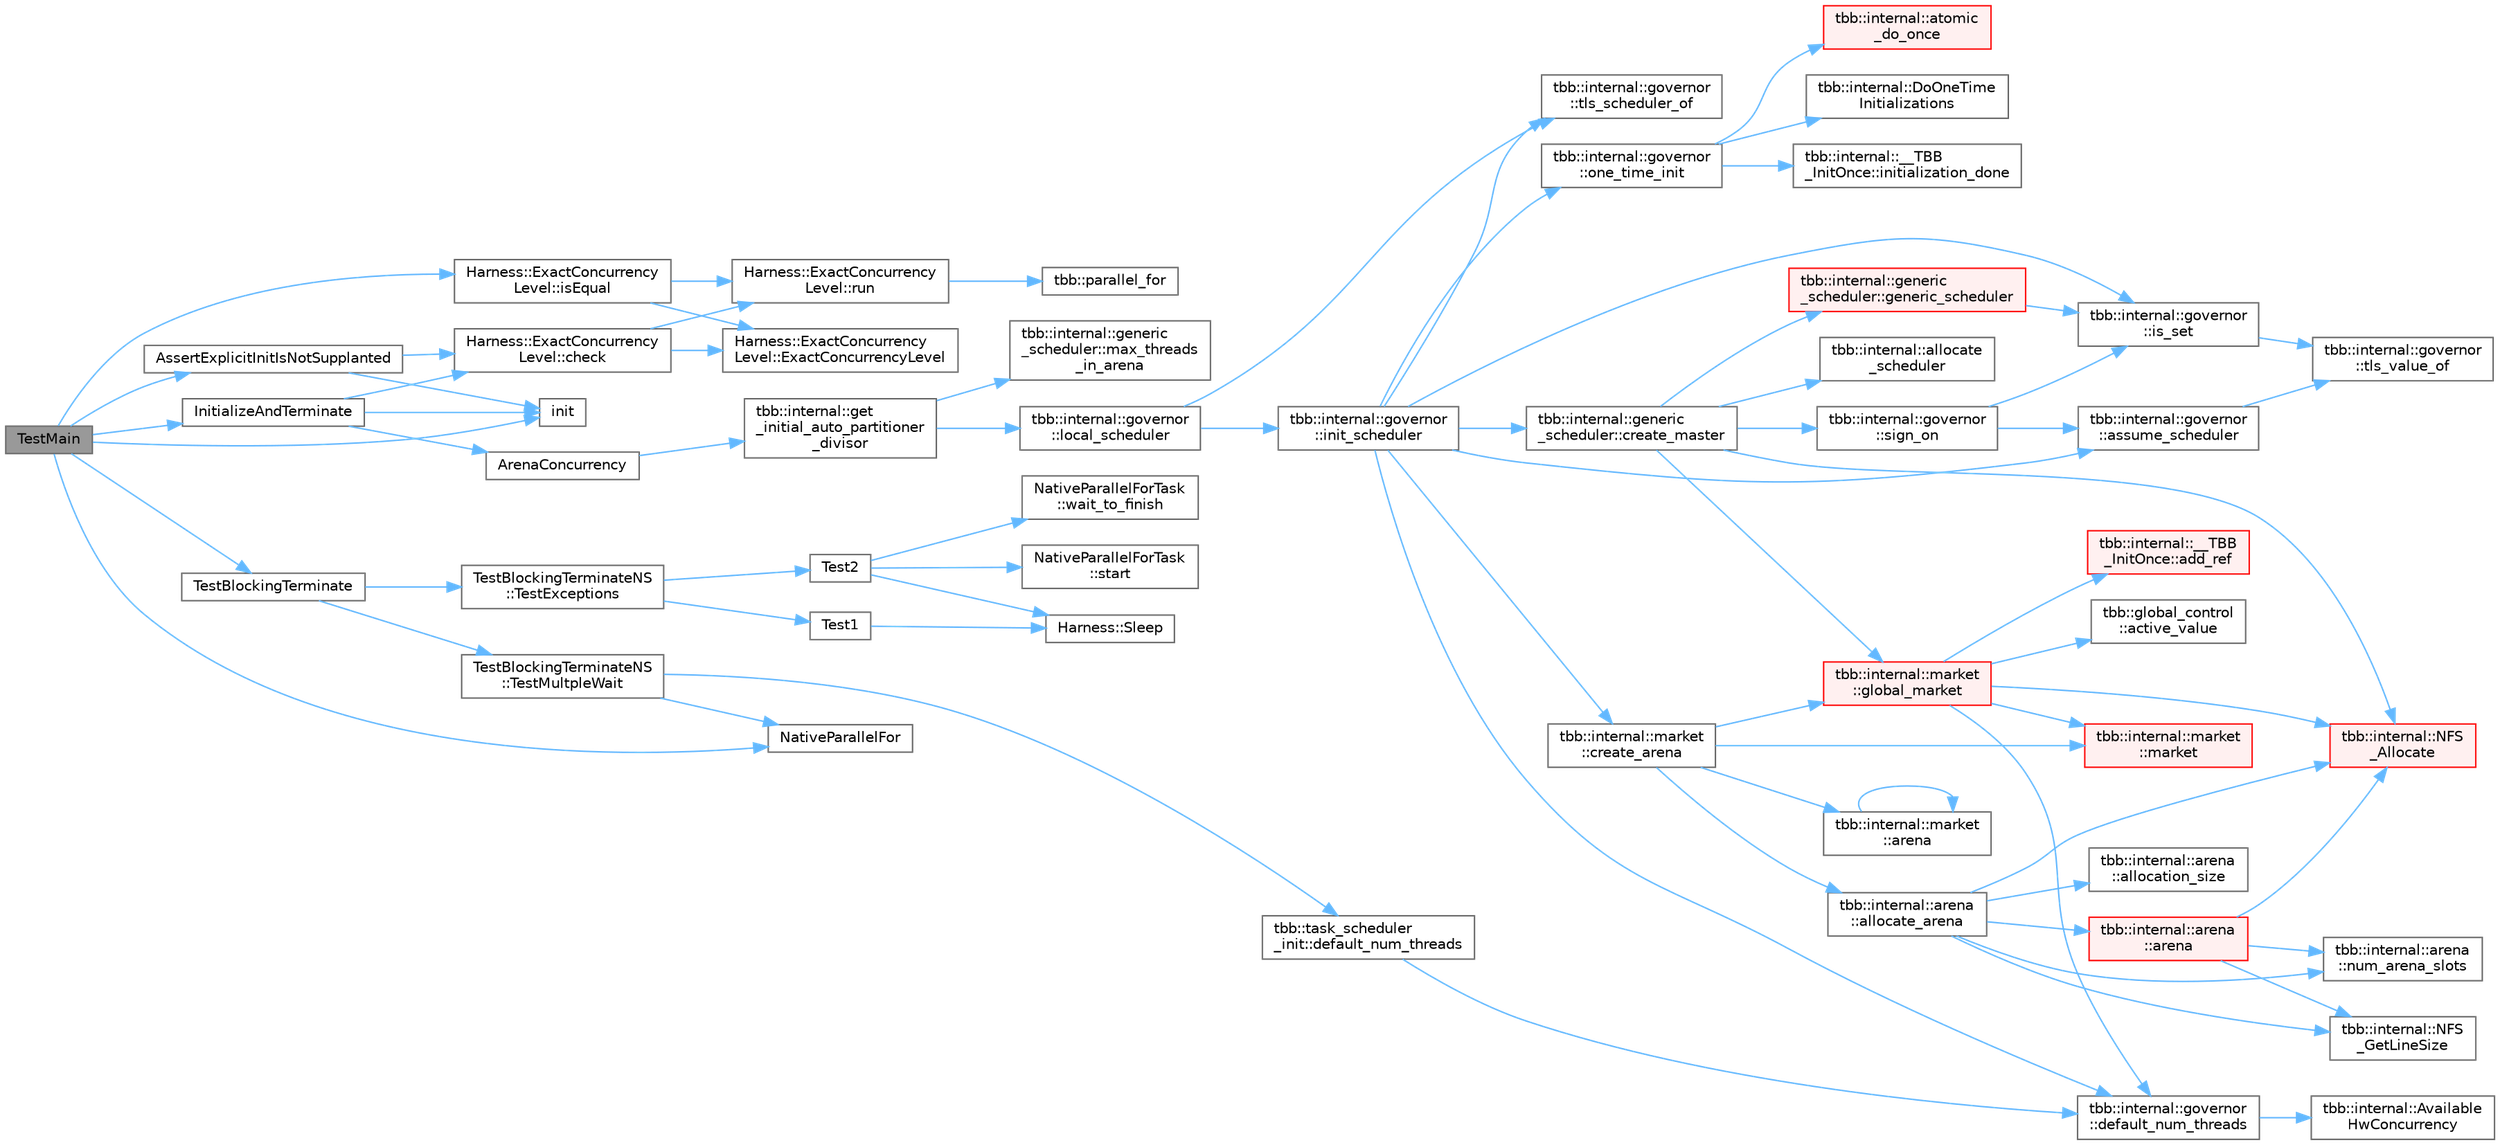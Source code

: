 digraph "TestMain"
{
 // LATEX_PDF_SIZE
  bgcolor="transparent";
  edge [fontname=Helvetica,fontsize=10,labelfontname=Helvetica,labelfontsize=10];
  node [fontname=Helvetica,fontsize=10,shape=box,height=0.2,width=0.4];
  rankdir="LR";
  Node1 [id="Node000001",label="TestMain",height=0.2,width=0.4,color="gray40", fillcolor="grey60", style="filled", fontcolor="black",tooltip="Entry point to a TBB unit test application"];
  Node1 -> Node2 [id="edge72_Node000001_Node000002",color="steelblue1",style="solid",tooltip=" "];
  Node2 [id="Node000002",label="AssertExplicitInitIsNotSupplanted",height=0.2,width=0.4,color="grey40", fillcolor="white", style="filled",URL="$test__task__scheduler__init_8cpp.html#af56de5039831e1f5b14de45bf3adb486",tooltip=" "];
  Node2 -> Node3 [id="edge73_Node000002_Node000003",color="steelblue1",style="solid",tooltip=" "];
  Node3 [id="Node000003",label="Harness::ExactConcurrency\lLevel::check",height=0.2,width=0.4,color="grey40", fillcolor="white", style="filled",URL="$struct_harness_1_1_exact_concurrency_level.html#a3dfe426d066a1d935718f9e2ec382196",tooltip=" "];
  Node3 -> Node4 [id="edge74_Node000003_Node000004",color="steelblue1",style="solid",tooltip=" "];
  Node4 [id="Node000004",label="Harness::ExactConcurrency\lLevel::ExactConcurrencyLevel",height=0.2,width=0.4,color="grey40", fillcolor="white", style="filled",URL="$struct_harness_1_1_exact_concurrency_level.html#a45c6759f54bb48d6eed323751840a1c8",tooltip=" "];
  Node3 -> Node5 [id="edge75_Node000003_Node000005",color="steelblue1",style="solid",tooltip=" "];
  Node5 [id="Node000005",label="Harness::ExactConcurrency\lLevel::run",height=0.2,width=0.4,color="grey40", fillcolor="white", style="filled",URL="$struct_harness_1_1_exact_concurrency_level.html#a810ffdb6d0d17aa00e18a4d8d7b8336d",tooltip=" "];
  Node5 -> Node6 [id="edge76_Node000005_Node000006",color="steelblue1",style="solid",tooltip=" "];
  Node6 [id="Node000006",label="tbb::parallel_for",height=0.2,width=0.4,color="grey40", fillcolor="white", style="filled",URL="$group__algorithms.html#gaa8444c29dc4d2e527a1036717d109aef",tooltip="Parallel iteration over range with default partitioner."];
  Node2 -> Node7 [id="edge77_Node000002_Node000007",color="steelblue1",style="solid",tooltip=" "];
  Node7 [id="Node000007",label="init",height=0.2,width=0.4,color="grey40", fillcolor="white", style="filled",URL="$boing_8c.html#a2858154e2009b0e6e616f313177762bc",tooltip=" "];
  Node1 -> Node7 [id="edge78_Node000001_Node000007",color="steelblue1",style="solid",tooltip=" "];
  Node1 -> Node8 [id="edge79_Node000001_Node000008",color="steelblue1",style="solid",tooltip=" "];
  Node8 [id="Node000008",label="InitializeAndTerminate",height=0.2,width=0.4,color="grey40", fillcolor="white", style="filled",URL="$test__task__scheduler__init_8cpp.html#ab8b9d26656f2af44676b73b677a4bc8d",tooltip="Test that task::initialize and task::terminate work when doing nothing else."];
  Node8 -> Node9 [id="edge80_Node000008_Node000009",color="steelblue1",style="solid",tooltip=" "];
  Node9 [id="Node000009",label="ArenaConcurrency",height=0.2,width=0.4,color="grey40", fillcolor="white", style="filled",URL="$test__task__scheduler__init_8cpp.html#aef9d1de60b9b098f71bf45d94738dc9b",tooltip=" "];
  Node9 -> Node10 [id="edge81_Node000009_Node000010",color="steelblue1",style="solid",tooltip=" "];
  Node10 [id="Node000010",label="tbb::internal::get\l_initial_auto_partitioner\l_divisor",height=0.2,width=0.4,color="grey40", fillcolor="white", style="filled",URL="$namespacetbb_1_1internal.html#a324a7e462a89cfba6fde8ac14d0773aa",tooltip=" "];
  Node10 -> Node11 [id="edge82_Node000010_Node000011",color="steelblue1",style="solid",tooltip=" "];
  Node11 [id="Node000011",label="tbb::internal::governor\l::local_scheduler",height=0.2,width=0.4,color="grey40", fillcolor="white", style="filled",URL="$classtbb_1_1internal_1_1governor.html#a3ee947910b77e9ab2f3c02f0d2d63c32",tooltip="Obtain the thread-local instance of the TBB scheduler."];
  Node11 -> Node12 [id="edge83_Node000011_Node000012",color="steelblue1",style="solid",tooltip=" "];
  Node12 [id="Node000012",label="tbb::internal::governor\l::init_scheduler",height=0.2,width=0.4,color="grey40", fillcolor="white", style="filled",URL="$classtbb_1_1internal_1_1governor.html#abf62b8bc4890ad846ff01349f8d46a84",tooltip="Processes scheduler initialization request (possibly nested) in a master thread"];
  Node12 -> Node13 [id="edge84_Node000012_Node000013",color="steelblue1",style="solid",tooltip=" "];
  Node13 [id="Node000013",label="tbb::internal::governor\l::assume_scheduler",height=0.2,width=0.4,color="grey40", fillcolor="white", style="filled",URL="$classtbb_1_1internal_1_1governor.html#abe1de8df4e3ecce96763951ac97540c6",tooltip="Temporarily set TLS slot to the given scheduler"];
  Node13 -> Node14 [id="edge85_Node000013_Node000014",color="steelblue1",style="solid",tooltip=" "];
  Node14 [id="Node000014",label="tbb::internal::governor\l::tls_value_of",height=0.2,width=0.4,color="grey40", fillcolor="white", style="filled",URL="$classtbb_1_1internal_1_1governor.html#a342eb43ff89d1b0da4cb9aa5417b3965",tooltip="Computes the value of the TLS"];
  Node12 -> Node15 [id="edge86_Node000012_Node000015",color="steelblue1",style="solid",tooltip=" "];
  Node15 [id="Node000015",label="tbb::internal::market\l::create_arena",height=0.2,width=0.4,color="grey40", fillcolor="white", style="filled",URL="$classtbb_1_1internal_1_1market.html#aa73a40282b782676f30f27dcde0ea967",tooltip="Creates an arena object"];
  Node15 -> Node16 [id="edge87_Node000015_Node000016",color="steelblue1",style="solid",tooltip=" "];
  Node16 [id="Node000016",label="tbb::internal::arena\l::allocate_arena",height=0.2,width=0.4,color="grey40", fillcolor="white", style="filled",URL="$classtbb_1_1internal_1_1arena.html#ad42305a844f6c9dc93b6d1c8c0302238",tooltip="Allocate an instance of arena."];
  Node16 -> Node17 [id="edge88_Node000016_Node000017",color="steelblue1",style="solid",tooltip=" "];
  Node17 [id="Node000017",label="tbb::internal::arena\l::allocation_size",height=0.2,width=0.4,color="grey40", fillcolor="white", style="filled",URL="$classtbb_1_1internal_1_1arena.html#a88bd4bed45e6ca7bcba05e568717be3b",tooltip=" "];
  Node16 -> Node18 [id="edge89_Node000016_Node000018",color="steelblue1",style="solid",tooltip=" "];
  Node18 [id="Node000018",label="tbb::internal::arena\l::arena",height=0.2,width=0.4,color="red", fillcolor="#FFF0F0", style="filled",URL="$classtbb_1_1internal_1_1arena.html#ad3b28deb1fcb30cb533ea7b655819d6b",tooltip="Constructor"];
  Node18 -> Node21 [id="edge90_Node000018_Node000021",color="steelblue1",style="solid",tooltip=" "];
  Node21 [id="Node000021",label="tbb::internal::NFS\l_Allocate",height=0.2,width=0.4,color="red", fillcolor="#FFF0F0", style="filled",URL="$namespacetbb_1_1internal.html#a395611542e21705f49de2a06e2c88f59",tooltip=" "];
  Node18 -> Node25 [id="edge91_Node000018_Node000025",color="steelblue1",style="solid",tooltip=" "];
  Node25 [id="Node000025",label="tbb::internal::NFS\l_GetLineSize",height=0.2,width=0.4,color="grey40", fillcolor="white", style="filled",URL="$namespacetbb_1_1internal.html#a9694b519576433b7ce9af226bfc7c422",tooltip=" "];
  Node18 -> Node26 [id="edge92_Node000018_Node000026",color="steelblue1",style="solid",tooltip=" "];
  Node26 [id="Node000026",label="tbb::internal::arena\l::num_arena_slots",height=0.2,width=0.4,color="grey40", fillcolor="white", style="filled",URL="$classtbb_1_1internal_1_1arena.html#a315d666efe28ecd0fb6aa70f2da0eb37",tooltip=" "];
  Node16 -> Node21 [id="edge93_Node000016_Node000021",color="steelblue1",style="solid",tooltip=" "];
  Node16 -> Node25 [id="edge94_Node000016_Node000025",color="steelblue1",style="solid",tooltip=" "];
  Node16 -> Node26 [id="edge95_Node000016_Node000026",color="steelblue1",style="solid",tooltip=" "];
  Node15 -> Node27 [id="edge96_Node000015_Node000027",color="steelblue1",style="solid",tooltip=" "];
  Node27 [id="Node000027",label="tbb::internal::market\l::arena",height=0.2,width=0.4,color="grey40", fillcolor="white", style="filled",URL="$classtbb_1_1internal_1_1market.html#adc288c92e3de5dd87e56ab61885cf63e",tooltip=" "];
  Node27 -> Node27 [id="edge97_Node000027_Node000027",color="steelblue1",style="solid",tooltip=" "];
  Node15 -> Node28 [id="edge98_Node000015_Node000028",color="steelblue1",style="solid",tooltip=" "];
  Node28 [id="Node000028",label="tbb::internal::market\l::global_market",height=0.2,width=0.4,color="red", fillcolor="#FFF0F0", style="filled",URL="$classtbb_1_1internal_1_1market.html#a08ccaf89d501a9e56912eb5bd624066f",tooltip="Factory method creating new market object"];
  Node28 -> Node29 [id="edge99_Node000028_Node000029",color="steelblue1",style="solid",tooltip=" "];
  Node29 [id="Node000029",label="tbb::global_control\l::active_value",height=0.2,width=0.4,color="grey40", fillcolor="white", style="filled",URL="$classtbb_1_1global__control.html#a8451d931cfc205d896ca2da26fe123ff",tooltip=" "];
  Node28 -> Node30 [id="edge100_Node000028_Node000030",color="steelblue1",style="solid",tooltip=" "];
  Node30 [id="Node000030",label="tbb::internal::__TBB\l_InitOnce::add_ref",height=0.2,width=0.4,color="red", fillcolor="#FFF0F0", style="filled",URL="$classtbb_1_1internal_1_1_____t_b_b___init_once.html#aeb552d69cd0db07e0ec3526c22e8899a",tooltip="Add reference to resources. If first reference added, acquire the resources."];
  Node28 -> Node41 [id="edge101_Node000028_Node000041",color="steelblue1",style="solid",tooltip=" "];
  Node41 [id="Node000041",label="tbb::internal::governor\l::default_num_threads",height=0.2,width=0.4,color="grey40", fillcolor="white", style="filled",URL="$classtbb_1_1internal_1_1governor.html#a87ef607c22c347eb97ddafa4384b4f1d",tooltip=" "];
  Node41 -> Node42 [id="edge102_Node000041_Node000042",color="steelblue1",style="solid",tooltip=" "];
  Node42 [id="Node000042",label="tbb::internal::Available\lHwConcurrency",height=0.2,width=0.4,color="grey40", fillcolor="white", style="filled",URL="$namespacetbb_1_1internal.html#a5f583dafcd8d7ffeb10905c4eb509cd9",tooltip="Returns maximal parallelism level supported by the current OS configuration."];
  Node28 -> Node45 [id="edge103_Node000028_Node000045",color="steelblue1",style="solid",tooltip=" "];
  Node45 [id="Node000045",label="tbb::internal::market\l::market",height=0.2,width=0.4,color="red", fillcolor="#FFF0F0", style="filled",URL="$classtbb_1_1internal_1_1market.html#acdbf87ad0efe5f3e224d88ecb2536e93",tooltip="Constructor"];
  Node28 -> Node21 [id="edge104_Node000028_Node000021",color="steelblue1",style="solid",tooltip=" "];
  Node15 -> Node45 [id="edge105_Node000015_Node000045",color="steelblue1",style="solid",tooltip=" "];
  Node12 -> Node50 [id="edge106_Node000012_Node000050",color="steelblue1",style="solid",tooltip=" "];
  Node50 [id="Node000050",label="tbb::internal::generic\l_scheduler::create_master",height=0.2,width=0.4,color="grey40", fillcolor="white", style="filled",URL="$classtbb_1_1internal_1_1generic__scheduler.html#ac7fb04a73dbb75dd8db5c9637bfadeae",tooltip="Initialize a scheduler for a master thread."];
  Node50 -> Node51 [id="edge107_Node000050_Node000051",color="steelblue1",style="solid",tooltip=" "];
  Node51 [id="Node000051",label="tbb::internal::allocate\l_scheduler",height=0.2,width=0.4,color="grey40", fillcolor="white", style="filled",URL="$namespacetbb_1_1internal.html#a92d3a8ab5ddffa18bed996f6ae90b614",tooltip=" "];
  Node50 -> Node52 [id="edge108_Node000050_Node000052",color="steelblue1",style="solid",tooltip=" "];
  Node52 [id="Node000052",label="tbb::internal::generic\l_scheduler::generic_scheduler",height=0.2,width=0.4,color="red", fillcolor="#FFF0F0", style="filled",URL="$classtbb_1_1internal_1_1generic__scheduler.html#a838f6ccf79d7ee8a55843de2f8004759",tooltip=" "];
  Node52 -> Node33 [id="edge109_Node000052_Node000033",color="steelblue1",style="solid",tooltip=" "];
  Node33 [id="Node000033",label="tbb::internal::governor\l::is_set",height=0.2,width=0.4,color="grey40", fillcolor="white", style="filled",URL="$classtbb_1_1internal_1_1governor.html#a14d4453f34a770b1c983c2ed38570e31",tooltip="Used to check validity of the local scheduler TLS contents."];
  Node33 -> Node14 [id="edge110_Node000033_Node000014",color="steelblue1",style="solid",tooltip=" "];
  Node50 -> Node28 [id="edge111_Node000050_Node000028",color="steelblue1",style="solid",tooltip=" "];
  Node50 -> Node21 [id="edge112_Node000050_Node000021",color="steelblue1",style="solid",tooltip=" "];
  Node50 -> Node54 [id="edge113_Node000050_Node000054",color="steelblue1",style="solid",tooltip=" "];
  Node54 [id="Node000054",label="tbb::internal::governor\l::sign_on",height=0.2,width=0.4,color="grey40", fillcolor="white", style="filled",URL="$classtbb_1_1internal_1_1governor.html#ab6b7ba04ea2b541819b659219fc42ae7",tooltip="Register TBB scheduler instance in thread-local storage."];
  Node54 -> Node13 [id="edge114_Node000054_Node000013",color="steelblue1",style="solid",tooltip=" "];
  Node54 -> Node33 [id="edge115_Node000054_Node000033",color="steelblue1",style="solid",tooltip=" "];
  Node12 -> Node41 [id="edge116_Node000012_Node000041",color="steelblue1",style="solid",tooltip=" "];
  Node12 -> Node33 [id="edge117_Node000012_Node000033",color="steelblue1",style="solid",tooltip=" "];
  Node12 -> Node55 [id="edge118_Node000012_Node000055",color="steelblue1",style="solid",tooltip=" "];
  Node55 [id="Node000055",label="tbb::internal::governor\l::one_time_init",height=0.2,width=0.4,color="grey40", fillcolor="white", style="filled",URL="$classtbb_1_1internal_1_1governor.html#afe9a6e0c86063b682a133234ca3a2f2b",tooltip=" "];
  Node55 -> Node56 [id="edge119_Node000055_Node000056",color="steelblue1",style="solid",tooltip=" "];
  Node56 [id="Node000056",label="tbb::internal::atomic\l_do_once",height=0.2,width=0.4,color="red", fillcolor="#FFF0F0", style="filled",URL="$namespacetbb_1_1internal.html#a1082394ca8392ef2aa6795b57a756fa5",tooltip="One-time initialization function"];
  Node55 -> Node59 [id="edge120_Node000055_Node000059",color="steelblue1",style="solid",tooltip=" "];
  Node59 [id="Node000059",label="tbb::internal::DoOneTime\lInitializations",height=0.2,width=0.4,color="grey40", fillcolor="white", style="filled",URL="$namespacetbb_1_1internal.html#a66931f1de2fe17bad8867074cc504825",tooltip="Performs thread-safe lazy one-time general TBB initialization."];
  Node55 -> Node60 [id="edge121_Node000055_Node000060",color="steelblue1",style="solid",tooltip=" "];
  Node60 [id="Node000060",label="tbb::internal::__TBB\l_InitOnce::initialization_done",height=0.2,width=0.4,color="grey40", fillcolor="white", style="filled",URL="$classtbb_1_1internal_1_1_____t_b_b___init_once.html#a3d6e09b5b23edf10600c2ae2e6469659",tooltip=" "];
  Node12 -> Node34 [id="edge122_Node000012_Node000034",color="steelblue1",style="solid",tooltip=" "];
  Node34 [id="Node000034",label="tbb::internal::governor\l::tls_scheduler_of",height=0.2,width=0.4,color="grey40", fillcolor="white", style="filled",URL="$classtbb_1_1internal_1_1governor.html#ac548fe43e4264fc8aa664790ccde3c99",tooltip="Converts TLS value to the scheduler pointer"];
  Node11 -> Node34 [id="edge123_Node000011_Node000034",color="steelblue1",style="solid",tooltip=" "];
  Node10 -> Node61 [id="edge124_Node000010_Node000061",color="steelblue1",style="solid",tooltip=" "];
  Node61 [id="Node000061",label="tbb::internal::generic\l_scheduler::max_threads\l_in_arena",height=0.2,width=0.4,color="grey40", fillcolor="white", style="filled",URL="$classtbb_1_1internal_1_1generic__scheduler.html#af2b38fa415abd3f28025e96e5d27995a",tooltip="Returns the concurrency limit of the current arena."];
  Node8 -> Node3 [id="edge125_Node000008_Node000003",color="steelblue1",style="solid",tooltip=" "];
  Node8 -> Node7 [id="edge126_Node000008_Node000007",color="steelblue1",style="solid",tooltip=" "];
  Node1 -> Node62 [id="edge127_Node000001_Node000062",color="steelblue1",style="solid",tooltip=" "];
  Node62 [id="Node000062",label="Harness::ExactConcurrency\lLevel::isEqual",height=0.2,width=0.4,color="grey40", fillcolor="white", style="filled",URL="$struct_harness_1_1_exact_concurrency_level.html#acea632c08bb27620aaac74395ac1695e",tooltip=" "];
  Node62 -> Node4 [id="edge128_Node000062_Node000004",color="steelblue1",style="solid",tooltip=" "];
  Node62 -> Node5 [id="edge129_Node000062_Node000005",color="steelblue1",style="solid",tooltip=" "];
  Node1 -> Node63 [id="edge130_Node000001_Node000063",color="steelblue1",style="solid",tooltip=" "];
  Node63 [id="Node000063",label="NativeParallelFor",height=0.2,width=0.4,color="grey40", fillcolor="white", style="filled",URL="$harness_8h.html#ad5b2c9cf4e169014b7919debb3c91d45",tooltip="Execute body(i) in parallel for i in the interval [0,n)."];
  Node1 -> Node64 [id="edge131_Node000001_Node000064",color="steelblue1",style="solid",tooltip=" "];
  Node64 [id="Node000064",label="TestBlockingTerminate",height=0.2,width=0.4,color="grey40", fillcolor="white", style="filled",URL="$test__task__scheduler__init_8cpp.html#a86e8bf8260550de3116f0f01fd86c8e9",tooltip=" "];
  Node64 -> Node65 [id="edge132_Node000064_Node000065",color="steelblue1",style="solid",tooltip=" "];
  Node65 [id="Node000065",label="TestBlockingTerminateNS\l::TestExceptions",height=0.2,width=0.4,color="grey40", fillcolor="white", style="filled",URL="$namespace_test_blocking_terminate_n_s.html#af91a9112ab21d12bf8c68fa64dba68cd",tooltip=" "];
  Node65 -> Node66 [id="edge133_Node000065_Node000066",color="steelblue1",style="solid",tooltip=" "];
  Node66 [id="Node000066",label="Test1",height=0.2,width=0.4,color="grey40", fillcolor="white", style="filled",URL="$test__malloc__init__shutdown_8cpp.html#aec952ea2b3a1edfb1ca930a9090174b5",tooltip=" "];
  Node66 -> Node67 [id="edge134_Node000066_Node000067",color="steelblue1",style="solid",tooltip=" "];
  Node67 [id="Node000067",label="Harness::Sleep",height=0.2,width=0.4,color="grey40", fillcolor="white", style="filled",URL="$namespace_harness.html#a6109bacdcb4cd184d842b933d7fb18a4",tooltip=" "];
  Node65 -> Node68 [id="edge135_Node000065_Node000068",color="steelblue1",style="solid",tooltip=" "];
  Node68 [id="Node000068",label="Test2",height=0.2,width=0.4,color="grey40", fillcolor="white", style="filled",URL="$test__malloc__init__shutdown_8cpp.html#abeb35d3301776bd3ec0f7455cef601d7",tooltip=" "];
  Node68 -> Node67 [id="edge136_Node000068_Node000067",color="steelblue1",style="solid",tooltip=" "];
  Node68 -> Node69 [id="edge137_Node000068_Node000069",color="steelblue1",style="solid",tooltip=" "];
  Node69 [id="Node000069",label="NativeParallelForTask\l::start",height=0.2,width=0.4,color="grey40", fillcolor="white", style="filled",URL="$class_native_parallel_for_task.html#aa728bdd704432a7fc6aec116bbde52a9",tooltip="Start task"];
  Node68 -> Node70 [id="edge138_Node000068_Node000070",color="steelblue1",style="solid",tooltip=" "];
  Node70 [id="Node000070",label="NativeParallelForTask\l::wait_to_finish",height=0.2,width=0.4,color="grey40", fillcolor="white", style="filled",URL="$class_native_parallel_for_task.html#aaa2319d8cf4c2dc9b475708081bc6239",tooltip="Wait for task to finish"];
  Node64 -> Node71 [id="edge139_Node000064_Node000071",color="steelblue1",style="solid",tooltip=" "];
  Node71 [id="Node000071",label="TestBlockingTerminateNS\l::TestMultpleWait",height=0.2,width=0.4,color="grey40", fillcolor="white", style="filled",URL="$namespace_test_blocking_terminate_n_s.html#aa8c2a7c1e857d9330690e90f08fd3f0e",tooltip=" "];
  Node71 -> Node72 [id="edge140_Node000071_Node000072",color="steelblue1",style="solid",tooltip=" "];
  Node72 [id="Node000072",label="tbb::task_scheduler\l_init::default_num_threads",height=0.2,width=0.4,color="grey40", fillcolor="white", style="filled",URL="$classtbb_1_1task__scheduler__init.html#a7177e341a66163cbed948013dbe86c56",tooltip="Returns the number of threads TBB scheduler would create if initialized by default."];
  Node72 -> Node41 [id="edge141_Node000072_Node000041",color="steelblue1",style="solid",tooltip=" "];
  Node71 -> Node63 [id="edge142_Node000071_Node000063",color="steelblue1",style="solid",tooltip=" "];
}
